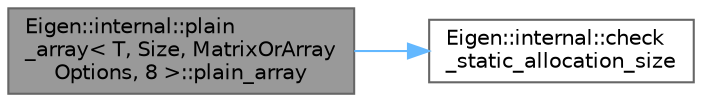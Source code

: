 digraph "Eigen::internal::plain_array&lt; T, Size, MatrixOrArrayOptions, 8 &gt;::plain_array"
{
 // LATEX_PDF_SIZE
  bgcolor="transparent";
  edge [fontname=Helvetica,fontsize=10,labelfontname=Helvetica,labelfontsize=10];
  node [fontname=Helvetica,fontsize=10,shape=box,height=0.2,width=0.4];
  rankdir="LR";
  Node1 [id="Node000001",label="Eigen::internal::plain\l_array\< T, Size, MatrixOrArray\lOptions, 8 \>::plain_array",height=0.2,width=0.4,color="gray40", fillcolor="grey60", style="filled", fontcolor="black",tooltip=" "];
  Node1 -> Node2 [id="edge2_Node000001_Node000002",color="steelblue1",style="solid",tooltip=" "];
  Node2 [id="Node000002",label="Eigen::internal::check\l_static_allocation_size",height=0.2,width=0.4,color="grey40", fillcolor="white", style="filled",URL="$namespace_eigen_1_1internal.html#a0f7142ecdc385ba5e9dcf80f996c2e25",tooltip=" "];
}

